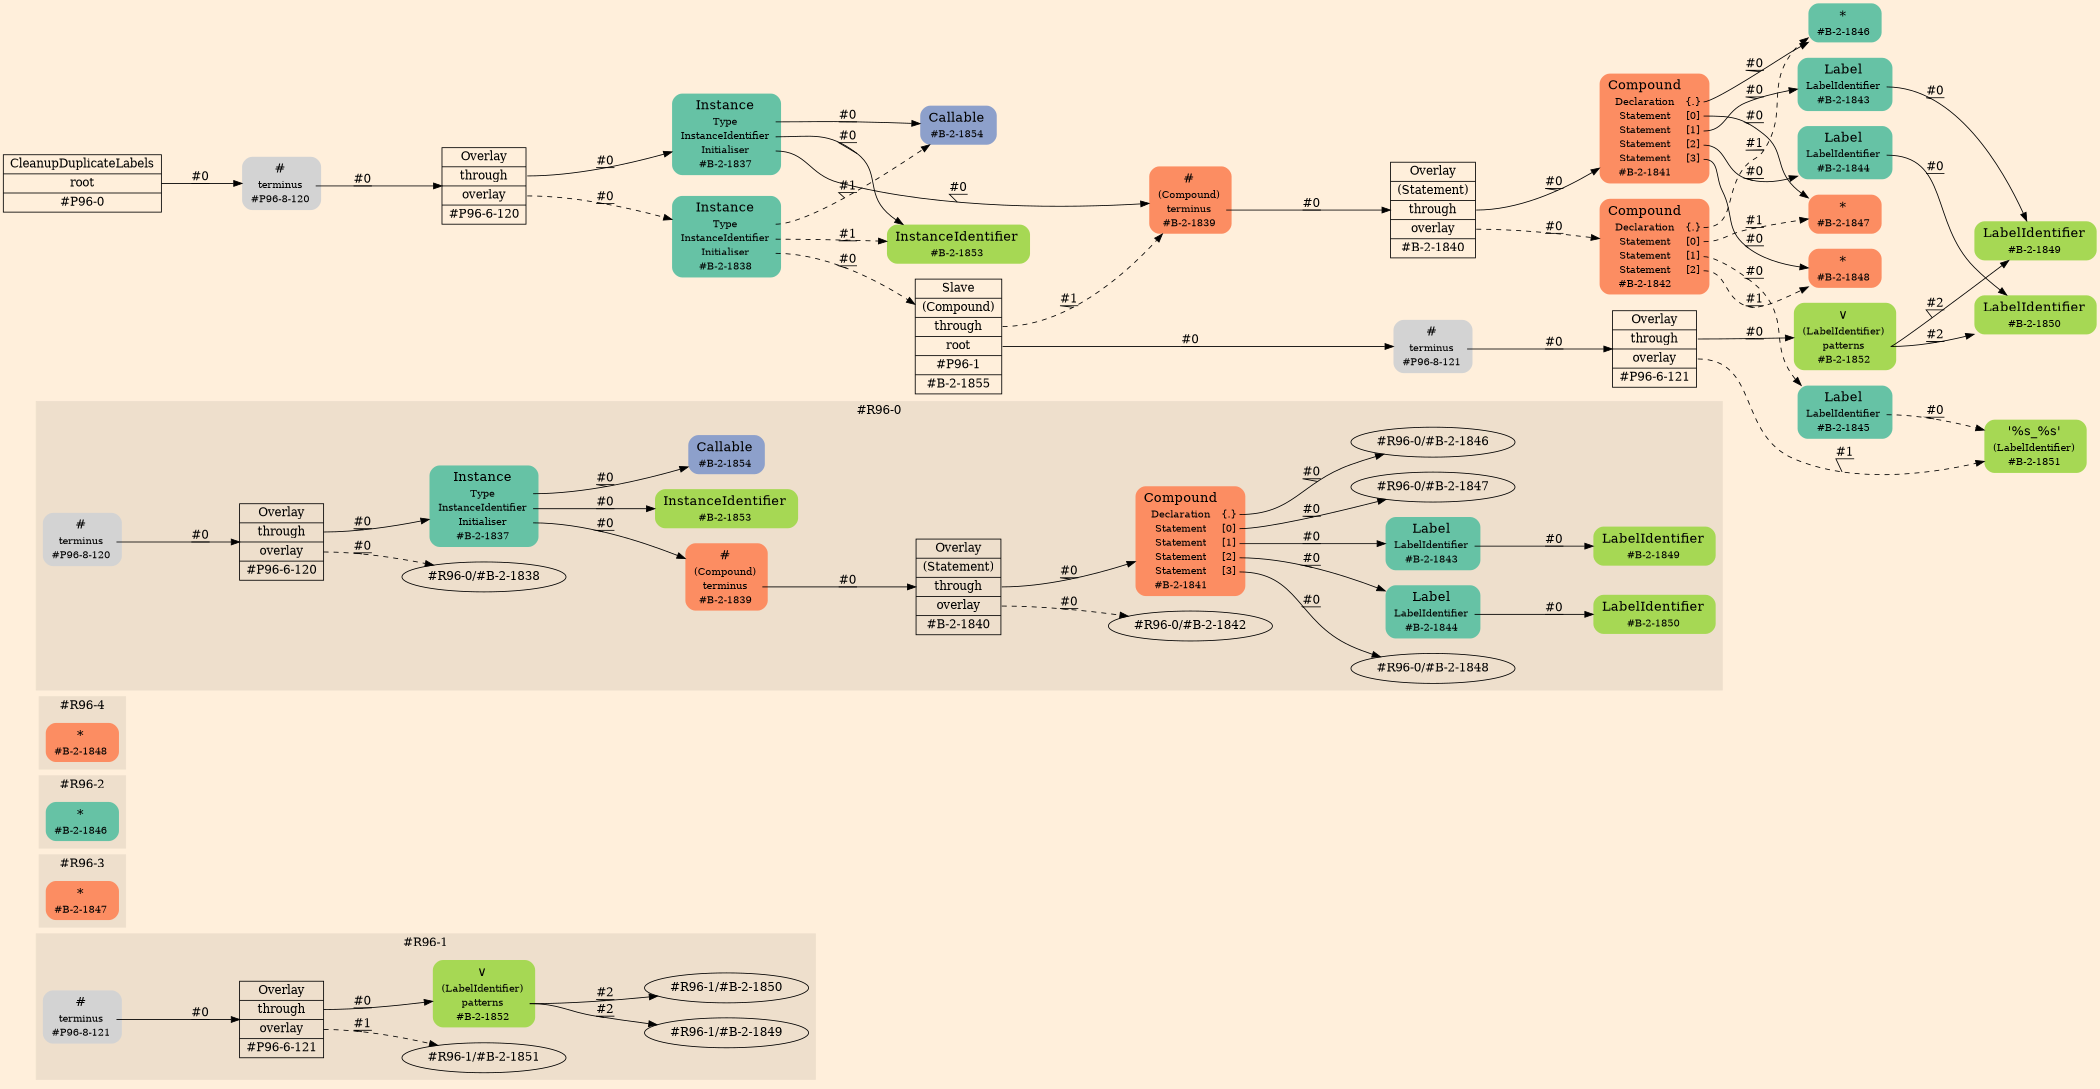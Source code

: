 digraph Inferno {
graph [
rankdir = "LR"
ranksep = 1.0
size = "14,20"
bgcolor = antiquewhite1
color = black
fontcolor = black
];
node [
];
subgraph "cluster#R96-1" {
label = "#R96-1"
style = "filled"
color = antiquewhite2
"#R96-1/#B-2-1852" [
shape = "plaintext"
fillcolor = "/set28/5"
label = <<TABLE BORDER="0" CELLBORDER="0" CELLSPACING="0">
 <TR>
  <TD><FONT POINT-SIZE="16.0">∨</FONT></TD>
  <TD></TD>
 </TR>
 <TR>
  <TD>(LabelIdentifier)</TD>
  <TD PORT="port0"></TD>
 </TR>
 <TR>
  <TD>patterns</TD>
  <TD PORT="port1"></TD>
 </TR>
 <TR>
  <TD>#B-2-1852</TD>
  <TD PORT="port2"></TD>
 </TR>
</TABLE>>
style = "rounded,filled"
fontsize = "12"
];
"#R96-1/#P96-8-121" [
shape = "plaintext"
label = <<TABLE BORDER="0" CELLBORDER="0" CELLSPACING="0">
 <TR>
  <TD><FONT POINT-SIZE="16.0">#</FONT></TD>
  <TD></TD>
 </TR>
 <TR>
  <TD>terminus</TD>
  <TD PORT="port0"></TD>
 </TR>
 <TR>
  <TD>#P96-8-121</TD>
  <TD PORT="port1"></TD>
 </TR>
</TABLE>>
style = "rounded,filled"
fontsize = "12"
];
"#R96-1/#P96-6-121" [
shape = "record"
fillcolor = antiquewhite2
label = "<fixed> Overlay | <port0> through | <port1> overlay | <port2> #P96-6-121"
style = "filled"
fontsize = "14"
color = black
fontcolor = black
];
"#R96-1/#B-2-1852":port1 -> "#R96-1/#B-2-1849" [style="solid"
label = "#2"
decorate = true
color = black
fontcolor = black
];
"#R96-1/#B-2-1852":port1 -> "#R96-1/#B-2-1850" [style="solid"
label = "#2"
decorate = true
color = black
fontcolor = black
];
"#R96-1/#P96-8-121":port0 -> "#R96-1/#P96-6-121" [style="solid"
label = "#0"
decorate = true
color = black
fontcolor = black
];
"#R96-1/#P96-6-121":port0 -> "#R96-1/#B-2-1852" [style="solid"
label = "#0"
decorate = true
color = black
fontcolor = black
];
"#R96-1/#P96-6-121":port1 -> "#R96-1/#B-2-1851" [style="dashed"
label = "#1"
decorate = true
color = black
fontcolor = black
];
}
subgraph "cluster#R96-3" {
label = "#R96-3"
style = "filled"
color = antiquewhite2
"#R96-3/#B-2-1847" [
shape = "plaintext"
fillcolor = "/set28/2"
label = <<TABLE BORDER="0" CELLBORDER="0" CELLSPACING="0">
 <TR>
  <TD><FONT POINT-SIZE="16.0">*</FONT></TD>
  <TD></TD>
 </TR>
 <TR>
  <TD>#B-2-1847</TD>
  <TD PORT="port0"></TD>
 </TR>
</TABLE>>
style = "rounded,filled"
fontsize = "12"
];
}
subgraph "cluster#R96-2" {
label = "#R96-2"
style = "filled"
color = antiquewhite2
"#R96-2/#B-2-1846" [
shape = "plaintext"
fillcolor = "/set28/1"
label = <<TABLE BORDER="0" CELLBORDER="0" CELLSPACING="0">
 <TR>
  <TD><FONT POINT-SIZE="16.0">*</FONT></TD>
  <TD></TD>
 </TR>
 <TR>
  <TD>#B-2-1846</TD>
  <TD PORT="port0"></TD>
 </TR>
</TABLE>>
style = "rounded,filled"
fontsize = "12"
];
}
subgraph "cluster#R96-4" {
label = "#R96-4"
style = "filled"
color = antiquewhite2
"#R96-4/#B-2-1848" [
shape = "plaintext"
fillcolor = "/set28/2"
label = <<TABLE BORDER="0" CELLBORDER="0" CELLSPACING="0">
 <TR>
  <TD><FONT POINT-SIZE="16.0">*</FONT></TD>
  <TD></TD>
 </TR>
 <TR>
  <TD>#B-2-1848</TD>
  <TD PORT="port0"></TD>
 </TR>
</TABLE>>
style = "rounded,filled"
fontsize = "12"
];
}
subgraph "cluster#R96-0" {
label = "#R96-0"
style = "filled"
color = antiquewhite2
"#R96-0/#B-2-1850" [
shape = "plaintext"
fillcolor = "/set28/5"
label = <<TABLE BORDER="0" CELLBORDER="0" CELLSPACING="0">
 <TR>
  <TD><FONT POINT-SIZE="16.0">LabelIdentifier</FONT></TD>
  <TD></TD>
 </TR>
 <TR>
  <TD>#B-2-1850</TD>
  <TD PORT="port0"></TD>
 </TR>
</TABLE>>
style = "rounded,filled"
fontsize = "12"
];
"#R96-0/#B-2-1844" [
shape = "plaintext"
fillcolor = "/set28/1"
label = <<TABLE BORDER="0" CELLBORDER="0" CELLSPACING="0">
 <TR>
  <TD><FONT POINT-SIZE="16.0">Label</FONT></TD>
  <TD></TD>
 </TR>
 <TR>
  <TD>LabelIdentifier</TD>
  <TD PORT="port0"></TD>
 </TR>
 <TR>
  <TD>#B-2-1844</TD>
  <TD PORT="port1"></TD>
 </TR>
</TABLE>>
style = "rounded,filled"
fontsize = "12"
];
"#R96-0/#B-2-1849" [
shape = "plaintext"
fillcolor = "/set28/5"
label = <<TABLE BORDER="0" CELLBORDER="0" CELLSPACING="0">
 <TR>
  <TD><FONT POINT-SIZE="16.0">LabelIdentifier</FONT></TD>
  <TD></TD>
 </TR>
 <TR>
  <TD>#B-2-1849</TD>
  <TD PORT="port0"></TD>
 </TR>
</TABLE>>
style = "rounded,filled"
fontsize = "12"
];
"#R96-0/#B-2-1841" [
shape = "plaintext"
fillcolor = "/set28/2"
label = <<TABLE BORDER="0" CELLBORDER="0" CELLSPACING="0">
 <TR>
  <TD><FONT POINT-SIZE="16.0">Compound</FONT></TD>
  <TD></TD>
 </TR>
 <TR>
  <TD>Declaration</TD>
  <TD PORT="port0">{.}</TD>
 </TR>
 <TR>
  <TD>Statement</TD>
  <TD PORT="port1">[0]</TD>
 </TR>
 <TR>
  <TD>Statement</TD>
  <TD PORT="port2">[1]</TD>
 </TR>
 <TR>
  <TD>Statement</TD>
  <TD PORT="port3">[2]</TD>
 </TR>
 <TR>
  <TD>Statement</TD>
  <TD PORT="port4">[3]</TD>
 </TR>
 <TR>
  <TD>#B-2-1841</TD>
  <TD PORT="port5"></TD>
 </TR>
</TABLE>>
style = "rounded,filled"
fontsize = "12"
];
"#R96-0/#B-2-1840" [
shape = "record"
fillcolor = antiquewhite2
label = "<fixed> Overlay | <port0> (Statement) | <port1> through | <port2> overlay | <port3> #B-2-1840"
style = "filled"
fontsize = "14"
color = black
fontcolor = black
];
"#R96-0/#P96-6-120" [
shape = "record"
fillcolor = antiquewhite2
label = "<fixed> Overlay | <port0> through | <port1> overlay | <port2> #P96-6-120"
style = "filled"
fontsize = "14"
color = black
fontcolor = black
];
"#R96-0/#P96-8-120" [
shape = "plaintext"
label = <<TABLE BORDER="0" CELLBORDER="0" CELLSPACING="0">
 <TR>
  <TD><FONT POINT-SIZE="16.0">#</FONT></TD>
  <TD></TD>
 </TR>
 <TR>
  <TD>terminus</TD>
  <TD PORT="port0"></TD>
 </TR>
 <TR>
  <TD>#P96-8-120</TD>
  <TD PORT="port1"></TD>
 </TR>
</TABLE>>
style = "rounded,filled"
fontsize = "12"
];
"#R96-0/#B-2-1837" [
shape = "plaintext"
fillcolor = "/set28/1"
label = <<TABLE BORDER="0" CELLBORDER="0" CELLSPACING="0">
 <TR>
  <TD><FONT POINT-SIZE="16.0">Instance</FONT></TD>
  <TD></TD>
 </TR>
 <TR>
  <TD>Type</TD>
  <TD PORT="port0"></TD>
 </TR>
 <TR>
  <TD>InstanceIdentifier</TD>
  <TD PORT="port1"></TD>
 </TR>
 <TR>
  <TD>Initialiser</TD>
  <TD PORT="port2"></TD>
 </TR>
 <TR>
  <TD>#B-2-1837</TD>
  <TD PORT="port3"></TD>
 </TR>
</TABLE>>
style = "rounded,filled"
fontsize = "12"
];
"#R96-0/#B-2-1843" [
shape = "plaintext"
fillcolor = "/set28/1"
label = <<TABLE BORDER="0" CELLBORDER="0" CELLSPACING="0">
 <TR>
  <TD><FONT POINT-SIZE="16.0">Label</FONT></TD>
  <TD></TD>
 </TR>
 <TR>
  <TD>LabelIdentifier</TD>
  <TD PORT="port0"></TD>
 </TR>
 <TR>
  <TD>#B-2-1843</TD>
  <TD PORT="port1"></TD>
 </TR>
</TABLE>>
style = "rounded,filled"
fontsize = "12"
];
"#R96-0/#B-2-1853" [
shape = "plaintext"
fillcolor = "/set28/5"
label = <<TABLE BORDER="0" CELLBORDER="0" CELLSPACING="0">
 <TR>
  <TD><FONT POINT-SIZE="16.0">InstanceIdentifier</FONT></TD>
  <TD></TD>
 </TR>
 <TR>
  <TD>#B-2-1853</TD>
  <TD PORT="port0"></TD>
 </TR>
</TABLE>>
style = "rounded,filled"
fontsize = "12"
];
"#R96-0/#B-2-1854" [
shape = "plaintext"
fillcolor = "/set28/3"
label = <<TABLE BORDER="0" CELLBORDER="0" CELLSPACING="0">
 <TR>
  <TD><FONT POINT-SIZE="16.0">Callable</FONT></TD>
  <TD></TD>
 </TR>
 <TR>
  <TD>#B-2-1854</TD>
  <TD PORT="port0"></TD>
 </TR>
</TABLE>>
style = "rounded,filled"
fontsize = "12"
];
"#R96-0/#B-2-1839" [
shape = "plaintext"
fillcolor = "/set28/2"
label = <<TABLE BORDER="0" CELLBORDER="0" CELLSPACING="0">
 <TR>
  <TD><FONT POINT-SIZE="16.0">#</FONT></TD>
  <TD></TD>
 </TR>
 <TR>
  <TD>(Compound)</TD>
  <TD PORT="port0"></TD>
 </TR>
 <TR>
  <TD>terminus</TD>
  <TD PORT="port1"></TD>
 </TR>
 <TR>
  <TD>#B-2-1839</TD>
  <TD PORT="port2"></TD>
 </TR>
</TABLE>>
style = "rounded,filled"
fontsize = "12"
];
"#R96-0/#B-2-1844":port0 -> "#R96-0/#B-2-1850" [style="solid"
label = "#0"
decorate = true
color = black
fontcolor = black
];
"#R96-0/#B-2-1841":port0 -> "#R96-0/#B-2-1846" [style="solid"
label = "#0"
decorate = true
color = black
fontcolor = black
];
"#R96-0/#B-2-1841":port1 -> "#R96-0/#B-2-1847" [style="solid"
label = "#0"
decorate = true
color = black
fontcolor = black
];
"#R96-0/#B-2-1841":port2 -> "#R96-0/#B-2-1843" [style="solid"
label = "#0"
decorate = true
color = black
fontcolor = black
];
"#R96-0/#B-2-1841":port3 -> "#R96-0/#B-2-1844" [style="solid"
label = "#0"
decorate = true
color = black
fontcolor = black
];
"#R96-0/#B-2-1841":port4 -> "#R96-0/#B-2-1848" [style="solid"
label = "#0"
decorate = true
color = black
fontcolor = black
];
"#R96-0/#B-2-1840":port1 -> "#R96-0/#B-2-1841" [style="solid"
label = "#0"
decorate = true
color = black
fontcolor = black
];
"#R96-0/#B-2-1840":port2 -> "#R96-0/#B-2-1842" [style="dashed"
label = "#0"
decorate = true
color = black
fontcolor = black
];
"#R96-0/#P96-6-120":port0 -> "#R96-0/#B-2-1837" [style="solid"
label = "#0"
decorate = true
color = black
fontcolor = black
];
"#R96-0/#P96-6-120":port1 -> "#R96-0/#B-2-1838" [style="dashed"
label = "#0"
decorate = true
color = black
fontcolor = black
];
"#R96-0/#P96-8-120":port0 -> "#R96-0/#P96-6-120" [style="solid"
label = "#0"
decorate = true
color = black
fontcolor = black
];
"#R96-0/#B-2-1837":port0 -> "#R96-0/#B-2-1854" [style="solid"
label = "#0"
decorate = true
color = black
fontcolor = black
];
"#R96-0/#B-2-1837":port1 -> "#R96-0/#B-2-1853" [style="solid"
label = "#0"
decorate = true
color = black
fontcolor = black
];
"#R96-0/#B-2-1837":port2 -> "#R96-0/#B-2-1839" [style="solid"
label = "#0"
decorate = true
color = black
fontcolor = black
];
"#R96-0/#B-2-1843":port0 -> "#R96-0/#B-2-1849" [style="solid"
label = "#0"
decorate = true
color = black
fontcolor = black
];
"#R96-0/#B-2-1839":port1 -> "#R96-0/#B-2-1840" [style="solid"
label = "#0"
decorate = true
color = black
fontcolor = black
];
}
"CR#P96-0" [
shape = "record"
fillcolor = antiquewhite1
label = "<fixed> CleanupDuplicateLabels | <port0> root | <port1> #P96-0"
style = "filled"
fontsize = "14"
color = black
fontcolor = black
];
"#P96-8-120" [
shape = "plaintext"
label = <<TABLE BORDER="0" CELLBORDER="0" CELLSPACING="0">
 <TR>
  <TD><FONT POINT-SIZE="16.0">#</FONT></TD>
  <TD></TD>
 </TR>
 <TR>
  <TD>terminus</TD>
  <TD PORT="port0"></TD>
 </TR>
 <TR>
  <TD>#P96-8-120</TD>
  <TD PORT="port1"></TD>
 </TR>
</TABLE>>
style = "rounded,filled"
fontsize = "12"
];
"#P96-6-120" [
shape = "record"
fillcolor = antiquewhite1
label = "<fixed> Overlay | <port0> through | <port1> overlay | <port2> #P96-6-120"
style = "filled"
fontsize = "14"
color = black
fontcolor = black
];
"#B-2-1837" [
shape = "plaintext"
fillcolor = "/set28/1"
label = <<TABLE BORDER="0" CELLBORDER="0" CELLSPACING="0">
 <TR>
  <TD><FONT POINT-SIZE="16.0">Instance</FONT></TD>
  <TD></TD>
 </TR>
 <TR>
  <TD>Type</TD>
  <TD PORT="port0"></TD>
 </TR>
 <TR>
  <TD>InstanceIdentifier</TD>
  <TD PORT="port1"></TD>
 </TR>
 <TR>
  <TD>Initialiser</TD>
  <TD PORT="port2"></TD>
 </TR>
 <TR>
  <TD>#B-2-1837</TD>
  <TD PORT="port3"></TD>
 </TR>
</TABLE>>
style = "rounded,filled"
fontsize = "12"
];
"#B-2-1854" [
shape = "plaintext"
fillcolor = "/set28/3"
label = <<TABLE BORDER="0" CELLBORDER="0" CELLSPACING="0">
 <TR>
  <TD><FONT POINT-SIZE="16.0">Callable</FONT></TD>
  <TD></TD>
 </TR>
 <TR>
  <TD>#B-2-1854</TD>
  <TD PORT="port0"></TD>
 </TR>
</TABLE>>
style = "rounded,filled"
fontsize = "12"
];
"#B-2-1853" [
shape = "plaintext"
fillcolor = "/set28/5"
label = <<TABLE BORDER="0" CELLBORDER="0" CELLSPACING="0">
 <TR>
  <TD><FONT POINT-SIZE="16.0">InstanceIdentifier</FONT></TD>
  <TD></TD>
 </TR>
 <TR>
  <TD>#B-2-1853</TD>
  <TD PORT="port0"></TD>
 </TR>
</TABLE>>
style = "rounded,filled"
fontsize = "12"
];
"#B-2-1839" [
shape = "plaintext"
fillcolor = "/set28/2"
label = <<TABLE BORDER="0" CELLBORDER="0" CELLSPACING="0">
 <TR>
  <TD><FONT POINT-SIZE="16.0">#</FONT></TD>
  <TD></TD>
 </TR>
 <TR>
  <TD>(Compound)</TD>
  <TD PORT="port0"></TD>
 </TR>
 <TR>
  <TD>terminus</TD>
  <TD PORT="port1"></TD>
 </TR>
 <TR>
  <TD>#B-2-1839</TD>
  <TD PORT="port2"></TD>
 </TR>
</TABLE>>
style = "rounded,filled"
fontsize = "12"
];
"#B-2-1840" [
shape = "record"
fillcolor = antiquewhite1
label = "<fixed> Overlay | <port0> (Statement) | <port1> through | <port2> overlay | <port3> #B-2-1840"
style = "filled"
fontsize = "14"
color = black
fontcolor = black
];
"#B-2-1841" [
shape = "plaintext"
fillcolor = "/set28/2"
label = <<TABLE BORDER="0" CELLBORDER="0" CELLSPACING="0">
 <TR>
  <TD><FONT POINT-SIZE="16.0">Compound</FONT></TD>
  <TD></TD>
 </TR>
 <TR>
  <TD>Declaration</TD>
  <TD PORT="port0">{.}</TD>
 </TR>
 <TR>
  <TD>Statement</TD>
  <TD PORT="port1">[0]</TD>
 </TR>
 <TR>
  <TD>Statement</TD>
  <TD PORT="port2">[1]</TD>
 </TR>
 <TR>
  <TD>Statement</TD>
  <TD PORT="port3">[2]</TD>
 </TR>
 <TR>
  <TD>Statement</TD>
  <TD PORT="port4">[3]</TD>
 </TR>
 <TR>
  <TD>#B-2-1841</TD>
  <TD PORT="port5"></TD>
 </TR>
</TABLE>>
style = "rounded,filled"
fontsize = "12"
];
"#B-2-1846" [
shape = "plaintext"
fillcolor = "/set28/1"
label = <<TABLE BORDER="0" CELLBORDER="0" CELLSPACING="0">
 <TR>
  <TD><FONT POINT-SIZE="16.0">*</FONT></TD>
  <TD></TD>
 </TR>
 <TR>
  <TD>#B-2-1846</TD>
  <TD PORT="port0"></TD>
 </TR>
</TABLE>>
style = "rounded,filled"
fontsize = "12"
];
"#B-2-1847" [
shape = "plaintext"
fillcolor = "/set28/2"
label = <<TABLE BORDER="0" CELLBORDER="0" CELLSPACING="0">
 <TR>
  <TD><FONT POINT-SIZE="16.0">*</FONT></TD>
  <TD></TD>
 </TR>
 <TR>
  <TD>#B-2-1847</TD>
  <TD PORT="port0"></TD>
 </TR>
</TABLE>>
style = "rounded,filled"
fontsize = "12"
];
"#B-2-1843" [
shape = "plaintext"
fillcolor = "/set28/1"
label = <<TABLE BORDER="0" CELLBORDER="0" CELLSPACING="0">
 <TR>
  <TD><FONT POINT-SIZE="16.0">Label</FONT></TD>
  <TD></TD>
 </TR>
 <TR>
  <TD>LabelIdentifier</TD>
  <TD PORT="port0"></TD>
 </TR>
 <TR>
  <TD>#B-2-1843</TD>
  <TD PORT="port1"></TD>
 </TR>
</TABLE>>
style = "rounded,filled"
fontsize = "12"
];
"#B-2-1849" [
shape = "plaintext"
fillcolor = "/set28/5"
label = <<TABLE BORDER="0" CELLBORDER="0" CELLSPACING="0">
 <TR>
  <TD><FONT POINT-SIZE="16.0">LabelIdentifier</FONT></TD>
  <TD></TD>
 </TR>
 <TR>
  <TD>#B-2-1849</TD>
  <TD PORT="port0"></TD>
 </TR>
</TABLE>>
style = "rounded,filled"
fontsize = "12"
];
"#B-2-1844" [
shape = "plaintext"
fillcolor = "/set28/1"
label = <<TABLE BORDER="0" CELLBORDER="0" CELLSPACING="0">
 <TR>
  <TD><FONT POINT-SIZE="16.0">Label</FONT></TD>
  <TD></TD>
 </TR>
 <TR>
  <TD>LabelIdentifier</TD>
  <TD PORT="port0"></TD>
 </TR>
 <TR>
  <TD>#B-2-1844</TD>
  <TD PORT="port1"></TD>
 </TR>
</TABLE>>
style = "rounded,filled"
fontsize = "12"
];
"#B-2-1850" [
shape = "plaintext"
fillcolor = "/set28/5"
label = <<TABLE BORDER="0" CELLBORDER="0" CELLSPACING="0">
 <TR>
  <TD><FONT POINT-SIZE="16.0">LabelIdentifier</FONT></TD>
  <TD></TD>
 </TR>
 <TR>
  <TD>#B-2-1850</TD>
  <TD PORT="port0"></TD>
 </TR>
</TABLE>>
style = "rounded,filled"
fontsize = "12"
];
"#B-2-1848" [
shape = "plaintext"
fillcolor = "/set28/2"
label = <<TABLE BORDER="0" CELLBORDER="0" CELLSPACING="0">
 <TR>
  <TD><FONT POINT-SIZE="16.0">*</FONT></TD>
  <TD></TD>
 </TR>
 <TR>
  <TD>#B-2-1848</TD>
  <TD PORT="port0"></TD>
 </TR>
</TABLE>>
style = "rounded,filled"
fontsize = "12"
];
"#B-2-1842" [
shape = "plaintext"
fillcolor = "/set28/2"
label = <<TABLE BORDER="0" CELLBORDER="0" CELLSPACING="0">
 <TR>
  <TD><FONT POINT-SIZE="16.0">Compound</FONT></TD>
  <TD></TD>
 </TR>
 <TR>
  <TD>Declaration</TD>
  <TD PORT="port0">{.}</TD>
 </TR>
 <TR>
  <TD>Statement</TD>
  <TD PORT="port1">[0]</TD>
 </TR>
 <TR>
  <TD>Statement</TD>
  <TD PORT="port2">[1]</TD>
 </TR>
 <TR>
  <TD>Statement</TD>
  <TD PORT="port3">[2]</TD>
 </TR>
 <TR>
  <TD>#B-2-1842</TD>
  <TD PORT="port4"></TD>
 </TR>
</TABLE>>
style = "rounded,filled"
fontsize = "12"
];
"#B-2-1845" [
shape = "plaintext"
fillcolor = "/set28/1"
label = <<TABLE BORDER="0" CELLBORDER="0" CELLSPACING="0">
 <TR>
  <TD><FONT POINT-SIZE="16.0">Label</FONT></TD>
  <TD></TD>
 </TR>
 <TR>
  <TD>LabelIdentifier</TD>
  <TD PORT="port0"></TD>
 </TR>
 <TR>
  <TD>#B-2-1845</TD>
  <TD PORT="port1"></TD>
 </TR>
</TABLE>>
style = "rounded,filled"
fontsize = "12"
];
"#B-2-1851" [
shape = "plaintext"
fillcolor = "/set28/5"
label = <<TABLE BORDER="0" CELLBORDER="0" CELLSPACING="0">
 <TR>
  <TD><FONT POINT-SIZE="16.0">'%s_%s'</FONT></TD>
  <TD></TD>
 </TR>
 <TR>
  <TD>(LabelIdentifier)</TD>
  <TD PORT="port0"></TD>
 </TR>
 <TR>
  <TD>#B-2-1851</TD>
  <TD PORT="port1"></TD>
 </TR>
</TABLE>>
style = "rounded,filled"
fontsize = "12"
];
"#B-2-1838" [
shape = "plaintext"
fillcolor = "/set28/1"
label = <<TABLE BORDER="0" CELLBORDER="0" CELLSPACING="0">
 <TR>
  <TD><FONT POINT-SIZE="16.0">Instance</FONT></TD>
  <TD></TD>
 </TR>
 <TR>
  <TD>Type</TD>
  <TD PORT="port0"></TD>
 </TR>
 <TR>
  <TD>InstanceIdentifier</TD>
  <TD PORT="port1"></TD>
 </TR>
 <TR>
  <TD>Initialiser</TD>
  <TD PORT="port2"></TD>
 </TR>
 <TR>
  <TD>#B-2-1838</TD>
  <TD PORT="port3"></TD>
 </TR>
</TABLE>>
style = "rounded,filled"
fontsize = "12"
];
"#B-2-1855" [
shape = "record"
fillcolor = antiquewhite1
label = "<fixed> Slave | <port0> (Compound) | <port1> through | <port2> root | <port3> #P96-1 | <port4> #B-2-1855"
style = "filled"
fontsize = "14"
color = black
fontcolor = black
];
"#P96-8-121" [
shape = "plaintext"
label = <<TABLE BORDER="0" CELLBORDER="0" CELLSPACING="0">
 <TR>
  <TD><FONT POINT-SIZE="16.0">#</FONT></TD>
  <TD></TD>
 </TR>
 <TR>
  <TD>terminus</TD>
  <TD PORT="port0"></TD>
 </TR>
 <TR>
  <TD>#P96-8-121</TD>
  <TD PORT="port1"></TD>
 </TR>
</TABLE>>
style = "rounded,filled"
fontsize = "12"
];
"#P96-6-121" [
shape = "record"
fillcolor = antiquewhite1
label = "<fixed> Overlay | <port0> through | <port1> overlay | <port2> #P96-6-121"
style = "filled"
fontsize = "14"
color = black
fontcolor = black
];
"#B-2-1852" [
shape = "plaintext"
fillcolor = "/set28/5"
label = <<TABLE BORDER="0" CELLBORDER="0" CELLSPACING="0">
 <TR>
  <TD><FONT POINT-SIZE="16.0">∨</FONT></TD>
  <TD></TD>
 </TR>
 <TR>
  <TD>(LabelIdentifier)</TD>
  <TD PORT="port0"></TD>
 </TR>
 <TR>
  <TD>patterns</TD>
  <TD PORT="port1"></TD>
 </TR>
 <TR>
  <TD>#B-2-1852</TD>
  <TD PORT="port2"></TD>
 </TR>
</TABLE>>
style = "rounded,filled"
fontsize = "12"
];
"CR#P96-0":port0 -> "#P96-8-120" [style="solid"
label = "#0"
decorate = true
color = black
fontcolor = black
];
"#P96-8-120":port0 -> "#P96-6-120" [style="solid"
label = "#0"
decorate = true
color = black
fontcolor = black
];
"#P96-6-120":port0 -> "#B-2-1837" [style="solid"
label = "#0"
decorate = true
color = black
fontcolor = black
];
"#P96-6-120":port1 -> "#B-2-1838" [style="dashed"
label = "#0"
decorate = true
color = black
fontcolor = black
];
"#B-2-1837":port0 -> "#B-2-1854" [style="solid"
label = "#0"
decorate = true
color = black
fontcolor = black
];
"#B-2-1837":port1 -> "#B-2-1853" [style="solid"
label = "#0"
decorate = true
color = black
fontcolor = black
];
"#B-2-1837":port2 -> "#B-2-1839" [style="solid"
label = "#0"
decorate = true
color = black
fontcolor = black
];
"#B-2-1839":port1 -> "#B-2-1840" [style="solid"
label = "#0"
decorate = true
color = black
fontcolor = black
];
"#B-2-1840":port1 -> "#B-2-1841" [style="solid"
label = "#0"
decorate = true
color = black
fontcolor = black
];
"#B-2-1840":port2 -> "#B-2-1842" [style="dashed"
label = "#0"
decorate = true
color = black
fontcolor = black
];
"#B-2-1841":port0 -> "#B-2-1846" [style="solid"
label = "#0"
decorate = true
color = black
fontcolor = black
];
"#B-2-1841":port1 -> "#B-2-1847" [style="solid"
label = "#0"
decorate = true
color = black
fontcolor = black
];
"#B-2-1841":port2 -> "#B-2-1843" [style="solid"
label = "#0"
decorate = true
color = black
fontcolor = black
];
"#B-2-1841":port3 -> "#B-2-1844" [style="solid"
label = "#0"
decorate = true
color = black
fontcolor = black
];
"#B-2-1841":port4 -> "#B-2-1848" [style="solid"
label = "#0"
decorate = true
color = black
fontcolor = black
];
"#B-2-1843":port0 -> "#B-2-1849" [style="solid"
label = "#0"
decorate = true
color = black
fontcolor = black
];
"#B-2-1844":port0 -> "#B-2-1850" [style="solid"
label = "#0"
decorate = true
color = black
fontcolor = black
];
"#B-2-1842":port0 -> "#B-2-1846" [style="dashed"
label = "#1"
decorate = true
color = black
fontcolor = black
];
"#B-2-1842":port1 -> "#B-2-1847" [style="dashed"
label = "#1"
decorate = true
color = black
fontcolor = black
];
"#B-2-1842":port2 -> "#B-2-1845" [style="dashed"
label = "#0"
decorate = true
color = black
fontcolor = black
];
"#B-2-1842":port3 -> "#B-2-1848" [style="dashed"
label = "#1"
decorate = true
color = black
fontcolor = black
];
"#B-2-1845":port0 -> "#B-2-1851" [style="dashed"
label = "#0"
decorate = true
color = black
fontcolor = black
];
"#B-2-1838":port0 -> "#B-2-1854" [style="dashed"
label = "#1"
decorate = true
color = black
fontcolor = black
];
"#B-2-1838":port1 -> "#B-2-1853" [style="dashed"
label = "#1"
decorate = true
color = black
fontcolor = black
];
"#B-2-1838":port2 -> "#B-2-1855" [style="dashed"
label = "#0"
decorate = true
color = black
fontcolor = black
];
"#B-2-1855":port1 -> "#B-2-1839" [style="dashed"
label = "#1"
decorate = true
color = black
fontcolor = black
];
"#B-2-1855":port2 -> "#P96-8-121" [style="solid"
label = "#0"
decorate = true
color = black
fontcolor = black
];
"#P96-8-121":port0 -> "#P96-6-121" [style="solid"
label = "#0"
decorate = true
color = black
fontcolor = black
];
"#P96-6-121":port0 -> "#B-2-1852" [style="solid"
label = "#0"
decorate = true
color = black
fontcolor = black
];
"#P96-6-121":port1 -> "#B-2-1851" [style="dashed"
label = "#1"
decorate = true
color = black
fontcolor = black
];
"#B-2-1852":port1 -> "#B-2-1849" [style="solid"
label = "#2"
decorate = true
color = black
fontcolor = black
];
"#B-2-1852":port1 -> "#B-2-1850" [style="solid"
label = "#2"
decorate = true
color = black
fontcolor = black
];
}

